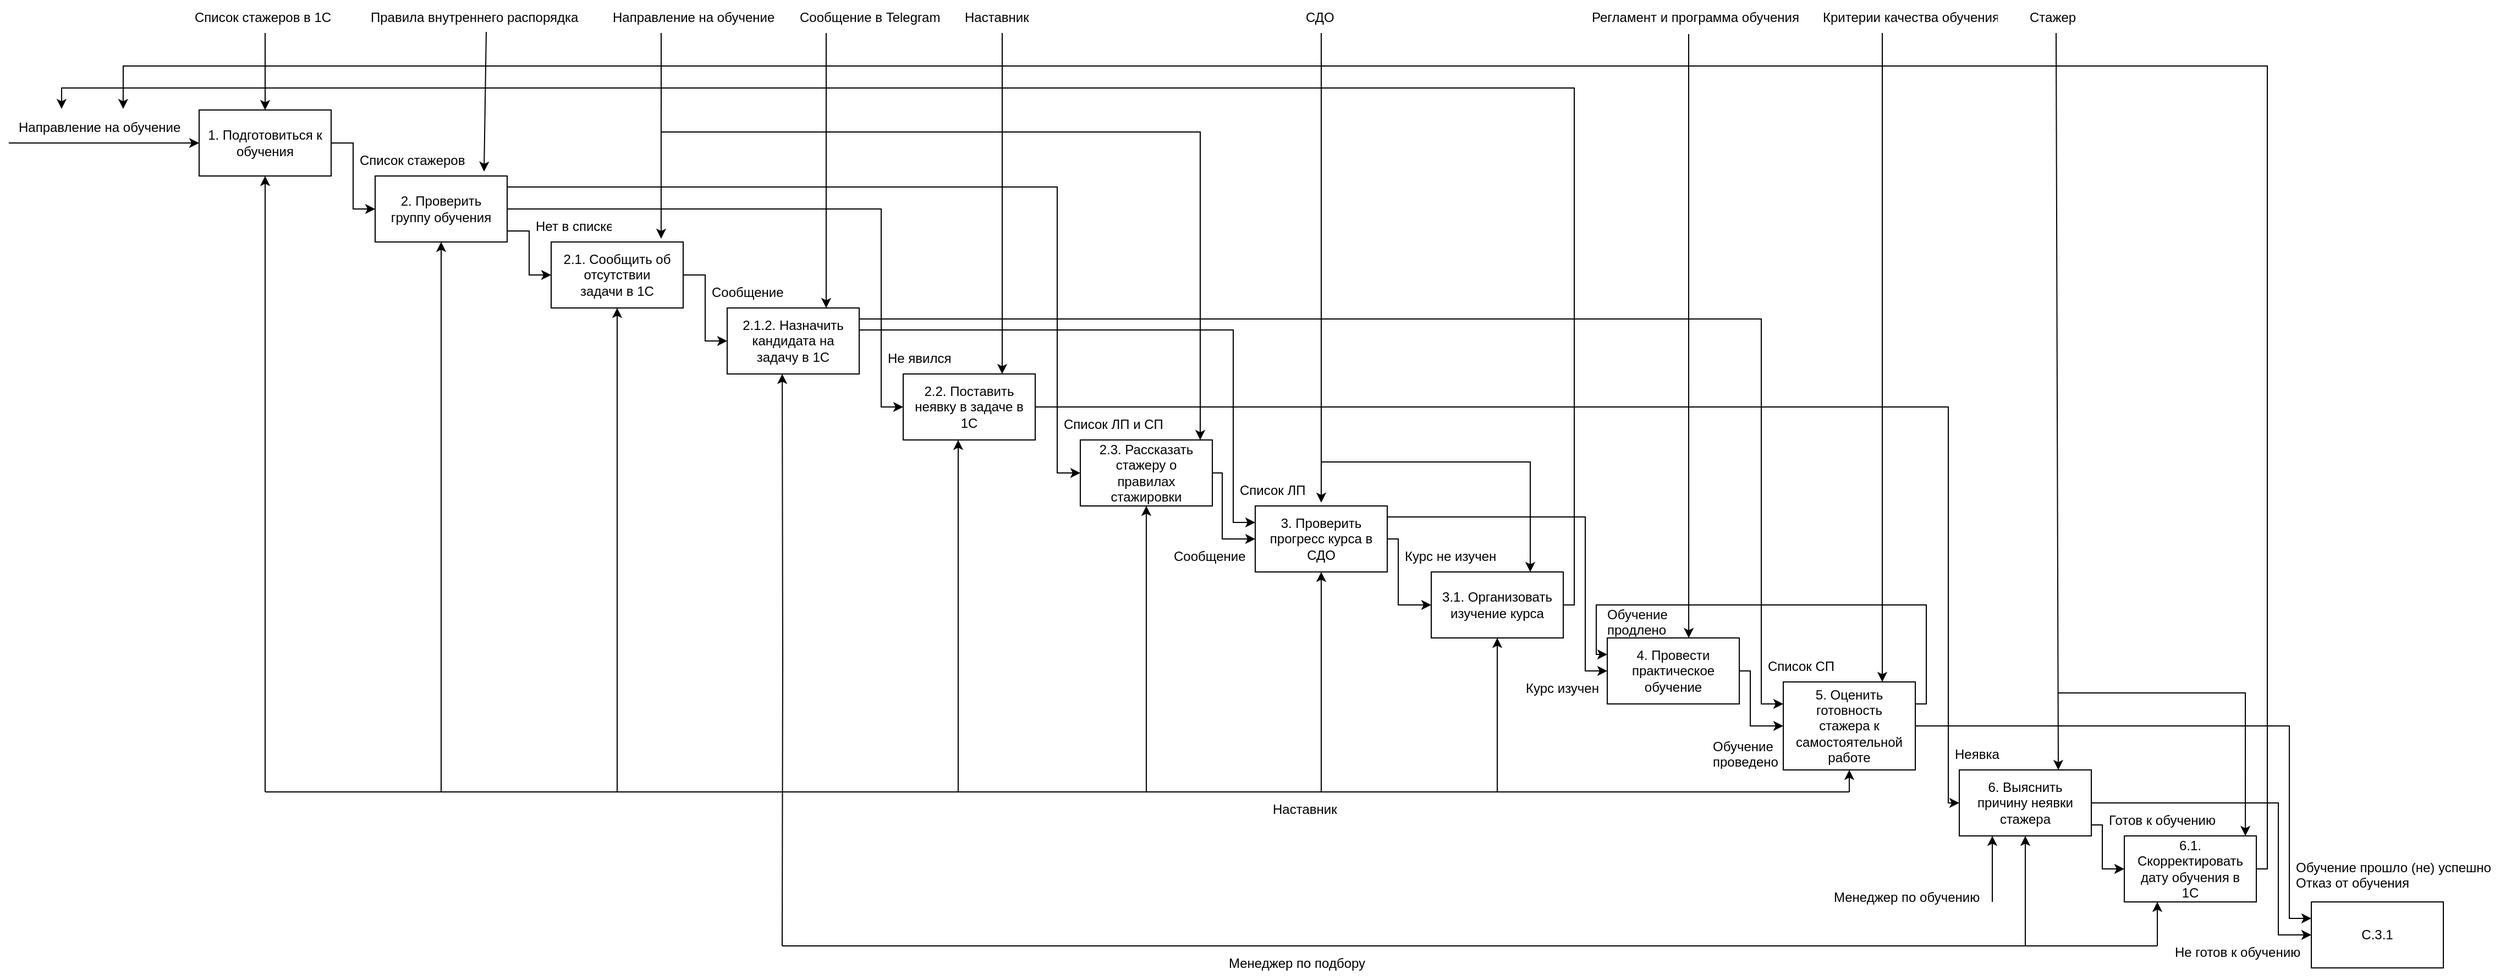 <mxfile version="16.6.4" type="github">
  <diagram id="pu0lwvhr5lK3usdTuzB4" name="Page-1">
    <mxGraphModel dx="1182" dy="735" grid="1" gridSize="10" guides="1" tooltips="1" connect="1" arrows="1" fold="1" page="1" pageScale="1" pageWidth="827" pageHeight="1169" math="0" shadow="0">
      <root>
        <mxCell id="0" />
        <mxCell id="1" parent="0" />
        <mxCell id="9VaVoz0XDXbCV3LUtDiq-21" value="" style="edgeStyle=orthogonalEdgeStyle;rounded=0;orthogonalLoop=1;jettySize=auto;html=1;entryX=0;entryY=0.5;entryDx=0;entryDy=0;" edge="1" parent="1" source="9VaVoz0XDXbCV3LUtDiq-3" target="9VaVoz0XDXbCV3LUtDiq-4">
          <mxGeometry relative="1" as="geometry">
            <mxPoint x="530" y="250" as="targetPoint" />
          </mxGeometry>
        </mxCell>
        <mxCell id="9VaVoz0XDXbCV3LUtDiq-3" value="1. Подготовиться к&lt;br&gt;обучения" style="rounded=0;whiteSpace=wrap;html=1;" vertex="1" parent="1">
          <mxGeometry x="380" y="180" width="120" height="60" as="geometry" />
        </mxCell>
        <mxCell id="9VaVoz0XDXbCV3LUtDiq-26" value="" style="edgeStyle=orthogonalEdgeStyle;rounded=0;orthogonalLoop=1;jettySize=auto;html=1;entryX=0;entryY=0.5;entryDx=0;entryDy=0;" edge="1" parent="1" source="9VaVoz0XDXbCV3LUtDiq-4" target="9VaVoz0XDXbCV3LUtDiq-5">
          <mxGeometry relative="1" as="geometry">
            <mxPoint x="740" y="270" as="targetPoint" />
            <Array as="points">
              <mxPoint x="680" y="290" />
              <mxPoint x="680" y="330" />
            </Array>
          </mxGeometry>
        </mxCell>
        <mxCell id="9VaVoz0XDXbCV3LUtDiq-31" value="" style="edgeStyle=orthogonalEdgeStyle;rounded=0;orthogonalLoop=1;jettySize=auto;html=1;entryX=0;entryY=0.5;entryDx=0;entryDy=0;" edge="1" parent="1" source="9VaVoz0XDXbCV3LUtDiq-4" target="9VaVoz0XDXbCV3LUtDiq-7">
          <mxGeometry relative="1" as="geometry">
            <mxPoint x="740" y="270" as="targetPoint" />
            <Array as="points">
              <mxPoint x="1000" y="270" />
              <mxPoint x="1000" y="450" />
            </Array>
          </mxGeometry>
        </mxCell>
        <mxCell id="9VaVoz0XDXbCV3LUtDiq-36" value="" style="edgeStyle=orthogonalEdgeStyle;rounded=0;orthogonalLoop=1;jettySize=auto;html=1;entryX=0;entryY=0.5;entryDx=0;entryDy=0;" edge="1" parent="1" source="9VaVoz0XDXbCV3LUtDiq-4" target="9VaVoz0XDXbCV3LUtDiq-8">
          <mxGeometry relative="1" as="geometry">
            <mxPoint x="740" y="270" as="targetPoint" />
            <Array as="points">
              <mxPoint x="1160" y="250" />
              <mxPoint x="1160" y="510" />
            </Array>
          </mxGeometry>
        </mxCell>
        <mxCell id="9VaVoz0XDXbCV3LUtDiq-4" value="2. Проверить&lt;br&gt;группу обучения" style="rounded=0;whiteSpace=wrap;html=1;" vertex="1" parent="1">
          <mxGeometry x="540" y="240" width="120" height="60" as="geometry" />
        </mxCell>
        <mxCell id="9VaVoz0XDXbCV3LUtDiq-41" value="" style="edgeStyle=orthogonalEdgeStyle;rounded=0;orthogonalLoop=1;jettySize=auto;html=1;entryX=0;entryY=0.5;entryDx=0;entryDy=0;" edge="1" parent="1" source="9VaVoz0XDXbCV3LUtDiq-5" target="9VaVoz0XDXbCV3LUtDiq-6">
          <mxGeometry relative="1" as="geometry">
            <mxPoint x="900" y="330" as="targetPoint" />
          </mxGeometry>
        </mxCell>
        <mxCell id="9VaVoz0XDXbCV3LUtDiq-5" value="2.1. Сообщить об&lt;br&gt;отсутствии&lt;br&gt;задачи в 1С" style="rounded=0;whiteSpace=wrap;html=1;" vertex="1" parent="1">
          <mxGeometry x="700" y="300" width="120" height="60" as="geometry" />
        </mxCell>
        <mxCell id="9VaVoz0XDXbCV3LUtDiq-108" value="" style="edgeStyle=orthogonalEdgeStyle;rounded=0;orthogonalLoop=1;jettySize=auto;html=1;entryX=0;entryY=0.25;entryDx=0;entryDy=0;" edge="1" parent="1" source="9VaVoz0XDXbCV3LUtDiq-6" target="9VaVoz0XDXbCV3LUtDiq-9">
          <mxGeometry relative="1" as="geometry">
            <mxPoint x="1590" y="420" as="targetPoint" />
            <Array as="points">
              <mxPoint x="1320" y="380" />
              <mxPoint x="1320" y="555" />
            </Array>
          </mxGeometry>
        </mxCell>
        <mxCell id="9VaVoz0XDXbCV3LUtDiq-6" value="2.1.2. Назначить&lt;br&gt;кандидата на&lt;br&gt;задачу в 1С" style="rounded=0;whiteSpace=wrap;html=1;" vertex="1" parent="1">
          <mxGeometry x="860" y="360" width="120" height="60" as="geometry" />
        </mxCell>
        <mxCell id="9VaVoz0XDXbCV3LUtDiq-101" value="" style="edgeStyle=orthogonalEdgeStyle;rounded=0;orthogonalLoop=1;jettySize=auto;html=1;entryX=0;entryY=0.5;entryDx=0;entryDy=0;" edge="1" parent="1" source="9VaVoz0XDXbCV3LUtDiq-7" target="9VaVoz0XDXbCV3LUtDiq-14">
          <mxGeometry relative="1" as="geometry">
            <mxPoint x="1220" y="450" as="targetPoint" />
            <Array as="points">
              <mxPoint x="1970" y="450" />
              <mxPoint x="1970" y="810" />
            </Array>
          </mxGeometry>
        </mxCell>
        <mxCell id="9VaVoz0XDXbCV3LUtDiq-111" value="" style="edgeStyle=orthogonalEdgeStyle;rounded=0;orthogonalLoop=1;jettySize=auto;html=1;entryX=0;entryY=0.25;entryDx=0;entryDy=0;" edge="1" parent="1" target="9VaVoz0XDXbCV3LUtDiq-12">
          <mxGeometry relative="1" as="geometry">
            <mxPoint x="980" y="370" as="sourcePoint" />
            <mxPoint x="1240" y="440" as="targetPoint" />
            <Array as="points">
              <mxPoint x="980" y="370" />
              <mxPoint x="1800" y="370" />
              <mxPoint x="1800" y="720" />
            </Array>
          </mxGeometry>
        </mxCell>
        <mxCell id="9VaVoz0XDXbCV3LUtDiq-7" value="2.2. Поставить&lt;br&gt;неявку в задаче в&lt;br&gt;1С" style="rounded=0;whiteSpace=wrap;html=1;" vertex="1" parent="1">
          <mxGeometry x="1020" y="420" width="120" height="60" as="geometry" />
        </mxCell>
        <mxCell id="9VaVoz0XDXbCV3LUtDiq-46" value="" style="edgeStyle=orthogonalEdgeStyle;rounded=0;orthogonalLoop=1;jettySize=auto;html=1;entryX=0;entryY=0.5;entryDx=0;entryDy=0;" edge="1" parent="1" source="9VaVoz0XDXbCV3LUtDiq-8" target="9VaVoz0XDXbCV3LUtDiq-9">
          <mxGeometry relative="1" as="geometry">
            <mxPoint x="1381" y="510" as="targetPoint" />
            <Array as="points">
              <mxPoint x="1310" y="510" />
              <mxPoint x="1310" y="570" />
            </Array>
          </mxGeometry>
        </mxCell>
        <mxCell id="9VaVoz0XDXbCV3LUtDiq-8" value="2.3. Рассказать&lt;br&gt;стажеру о&lt;br&gt;правилах&lt;br&gt;стажировки" style="rounded=0;whiteSpace=wrap;html=1;" vertex="1" parent="1">
          <mxGeometry x="1181" y="480" width="120" height="60" as="geometry" />
        </mxCell>
        <mxCell id="9VaVoz0XDXbCV3LUtDiq-51" value="" style="edgeStyle=orthogonalEdgeStyle;rounded=0;orthogonalLoop=1;jettySize=auto;html=1;entryX=0;entryY=0.5;entryDx=0;entryDy=0;" edge="1" parent="1" source="9VaVoz0XDXbCV3LUtDiq-9" target="9VaVoz0XDXbCV3LUtDiq-10">
          <mxGeometry relative="1" as="geometry">
            <mxPoint x="1540" y="570" as="targetPoint" />
            <Array as="points">
              <mxPoint x="1470" y="570" />
              <mxPoint x="1470" y="630" />
            </Array>
          </mxGeometry>
        </mxCell>
        <mxCell id="9VaVoz0XDXbCV3LUtDiq-56" value="" style="edgeStyle=orthogonalEdgeStyle;rounded=0;orthogonalLoop=1;jettySize=auto;html=1;entryX=0;entryY=0.5;entryDx=0;entryDy=0;" edge="1" parent="1" source="9VaVoz0XDXbCV3LUtDiq-9" target="9VaVoz0XDXbCV3LUtDiq-11">
          <mxGeometry relative="1" as="geometry">
            <mxPoint x="1540" y="570" as="targetPoint" />
            <Array as="points">
              <mxPoint x="1640" y="550" />
              <mxPoint x="1640" y="690" />
            </Array>
          </mxGeometry>
        </mxCell>
        <mxCell id="9VaVoz0XDXbCV3LUtDiq-9" value="3. Проверить&lt;br&gt;прогресс курса в&lt;br&gt;СДО" style="rounded=0;whiteSpace=wrap;html=1;" vertex="1" parent="1">
          <mxGeometry x="1340" y="540" width="120" height="60" as="geometry" />
        </mxCell>
        <mxCell id="9VaVoz0XDXbCV3LUtDiq-63" value="" style="edgeStyle=orthogonalEdgeStyle;rounded=0;orthogonalLoop=1;jettySize=auto;html=1;entryX=0.281;entryY=-0.033;entryDx=0;entryDy=0;entryPerimeter=0;exitX=1;exitY=0.5;exitDx=0;exitDy=0;" edge="1" parent="1" source="9VaVoz0XDXbCV3LUtDiq-10" target="9VaVoz0XDXbCV3LUtDiq-17">
          <mxGeometry relative="1" as="geometry">
            <mxPoint x="1700" y="630" as="targetPoint" />
            <Array as="points">
              <mxPoint x="1630" y="630" />
              <mxPoint x="1630" y="160" />
              <mxPoint x="255" y="160" />
            </Array>
          </mxGeometry>
        </mxCell>
        <mxCell id="9VaVoz0XDXbCV3LUtDiq-10" value="3.1. Организовать&lt;br&gt;изучение курса" style="rounded=0;whiteSpace=wrap;html=1;" vertex="1" parent="1">
          <mxGeometry x="1500" y="600" width="120" height="60" as="geometry" />
        </mxCell>
        <mxCell id="9VaVoz0XDXbCV3LUtDiq-67" value="" style="edgeStyle=orthogonalEdgeStyle;rounded=0;orthogonalLoop=1;jettySize=auto;html=1;entryX=0;entryY=0.5;entryDx=0;entryDy=0;" edge="1" parent="1" source="9VaVoz0XDXbCV3LUtDiq-11" target="9VaVoz0XDXbCV3LUtDiq-12">
          <mxGeometry relative="1" as="geometry">
            <mxPoint x="1860" y="690" as="targetPoint" />
            <Array as="points">
              <mxPoint x="1790" y="690" />
              <mxPoint x="1790" y="740" />
            </Array>
          </mxGeometry>
        </mxCell>
        <mxCell id="9VaVoz0XDXbCV3LUtDiq-11" value="4. Провести&lt;br&gt;практическое&lt;br&gt;обучение" style="rounded=0;whiteSpace=wrap;html=1;" vertex="1" parent="1">
          <mxGeometry x="1660" y="660" width="120" height="60" as="geometry" />
        </mxCell>
        <mxCell id="9VaVoz0XDXbCV3LUtDiq-75" value="" style="edgeStyle=orthogonalEdgeStyle;rounded=0;orthogonalLoop=1;jettySize=auto;html=1;entryX=0;entryY=0.25;entryDx=0;entryDy=0;startArrow=none;exitX=1;exitY=0.25;exitDx=0;exitDy=0;" edge="1" parent="1" source="9VaVoz0XDXbCV3LUtDiq-12" target="9VaVoz0XDXbCV3LUtDiq-11">
          <mxGeometry relative="1" as="geometry">
            <mxPoint x="2020" y="740" as="targetPoint" />
            <Array as="points">
              <mxPoint x="1950" y="720" />
              <mxPoint x="1950" y="630" />
              <mxPoint x="1650" y="630" />
              <mxPoint x="1650" y="675" />
            </Array>
          </mxGeometry>
        </mxCell>
        <mxCell id="9VaVoz0XDXbCV3LUtDiq-83" value="" style="edgeStyle=orthogonalEdgeStyle;rounded=0;orthogonalLoop=1;jettySize=auto;html=1;entryX=0;entryY=0.25;entryDx=0;entryDy=0;" edge="1" parent="1" source="9VaVoz0XDXbCV3LUtDiq-12" target="9VaVoz0XDXbCV3LUtDiq-69">
          <mxGeometry relative="1" as="geometry">
            <mxPoint x="2020" y="740" as="targetPoint" />
            <Array as="points">
              <mxPoint x="2280" y="740" />
              <mxPoint x="2280" y="915" />
            </Array>
          </mxGeometry>
        </mxCell>
        <mxCell id="9VaVoz0XDXbCV3LUtDiq-12" value="5. Оценить&lt;br&gt;готовность&lt;br&gt;стажера к&lt;br&gt;самостоятельной&lt;br&gt;работе" style="rounded=0;whiteSpace=wrap;html=1;" vertex="1" parent="1">
          <mxGeometry x="1820" y="700" width="120" height="80" as="geometry" />
        </mxCell>
        <mxCell id="9VaVoz0XDXbCV3LUtDiq-87" value="" style="edgeStyle=orthogonalEdgeStyle;rounded=0;orthogonalLoop=1;jettySize=auto;html=1;entryX=0;entryY=0.5;entryDx=0;entryDy=0;" edge="1" parent="1" source="9VaVoz0XDXbCV3LUtDiq-14" target="9VaVoz0XDXbCV3LUtDiq-69">
          <mxGeometry relative="1" as="geometry">
            <mxPoint x="2180" y="810" as="targetPoint" />
            <Array as="points">
              <mxPoint x="2270" y="810" />
              <mxPoint x="2270" y="930" />
            </Array>
          </mxGeometry>
        </mxCell>
        <mxCell id="9VaVoz0XDXbCV3LUtDiq-163" value="" style="edgeStyle=orthogonalEdgeStyle;rounded=0;orthogonalLoop=1;jettySize=auto;html=1;entryX=0;entryY=0.5;entryDx=0;entryDy=0;" edge="1" parent="1" source="9VaVoz0XDXbCV3LUtDiq-14" target="9VaVoz0XDXbCV3LUtDiq-15">
          <mxGeometry relative="1" as="geometry">
            <mxPoint x="2040" y="920" as="targetPoint" />
            <Array as="points">
              <mxPoint x="2110" y="830" />
              <mxPoint x="2110" y="870" />
            </Array>
          </mxGeometry>
        </mxCell>
        <mxCell id="9VaVoz0XDXbCV3LUtDiq-14" value="6. Выяснить&lt;br&gt;причину неявки&lt;br&gt;стажера" style="rounded=0;whiteSpace=wrap;html=1;" vertex="1" parent="1">
          <mxGeometry x="1980" y="780" width="120" height="60" as="geometry" />
        </mxCell>
        <mxCell id="9VaVoz0XDXbCV3LUtDiq-92" value="" style="edgeStyle=orthogonalEdgeStyle;rounded=0;orthogonalLoop=1;jettySize=auto;html=1;entryX=0.631;entryY=-0.033;entryDx=0;entryDy=0;entryPerimeter=0;exitX=1;exitY=0.5;exitDx=0;exitDy=0;" edge="1" parent="1" source="9VaVoz0XDXbCV3LUtDiq-15" target="9VaVoz0XDXbCV3LUtDiq-17">
          <mxGeometry relative="1" as="geometry">
            <mxPoint x="2330" y="870" as="targetPoint" />
            <Array as="points">
              <mxPoint x="2260" y="870" />
              <mxPoint x="2260" y="140" />
              <mxPoint x="311" y="140" />
            </Array>
          </mxGeometry>
        </mxCell>
        <mxCell id="9VaVoz0XDXbCV3LUtDiq-15" value="6.1. Скорректировать&lt;br&gt;дату обучения в&lt;br&gt;1С" style="rounded=0;whiteSpace=wrap;html=1;" vertex="1" parent="1">
          <mxGeometry x="2130" y="840" width="120" height="60" as="geometry" />
        </mxCell>
        <mxCell id="9VaVoz0XDXbCV3LUtDiq-16" value="" style="endArrow=classic;html=1;rounded=0;exitX=-0.019;exitY=1;exitDx=0;exitDy=0;exitPerimeter=0;" edge="1" parent="1" source="9VaVoz0XDXbCV3LUtDiq-17">
          <mxGeometry width="50" height="50" relative="1" as="geometry">
            <mxPoint x="320" y="210" as="sourcePoint" />
            <mxPoint x="380" y="210" as="targetPoint" />
          </mxGeometry>
        </mxCell>
        <mxCell id="9VaVoz0XDXbCV3LUtDiq-17" value="Направление на обучение" style="text;strokeColor=none;fillColor=none;align=left;verticalAlign=middle;spacingLeft=4;spacingRight=4;overflow=hidden;points=[[0,0.5],[1,0.5]];portConstraint=eastwest;rotatable=0;" vertex="1" parent="1">
          <mxGeometry x="210" y="180" width="160" height="30" as="geometry" />
        </mxCell>
        <mxCell id="9VaVoz0XDXbCV3LUtDiq-22" value="Список стажеров" style="text;strokeColor=none;fillColor=none;align=left;verticalAlign=middle;spacingLeft=4;spacingRight=4;overflow=hidden;points=[[0,0.5],[1,0.5]];portConstraint=eastwest;rotatable=0;" vertex="1" parent="1">
          <mxGeometry x="520" y="210" width="110" height="30" as="geometry" />
        </mxCell>
        <mxCell id="9VaVoz0XDXbCV3LUtDiq-27" value="Нет в списке" style="text;strokeColor=none;fillColor=none;align=left;verticalAlign=middle;spacingLeft=4;spacingRight=4;overflow=hidden;points=[[0,0.5],[1,0.5]];portConstraint=eastwest;rotatable=0;" vertex="1" parent="1">
          <mxGeometry x="680" y="270" width="80" height="30" as="geometry" />
        </mxCell>
        <mxCell id="9VaVoz0XDXbCV3LUtDiq-32" value="Не явился" style="text;strokeColor=none;fillColor=none;align=left;verticalAlign=middle;spacingLeft=4;spacingRight=4;overflow=hidden;points=[[0,0.5],[1,0.5]];portConstraint=eastwest;rotatable=0;" vertex="1" parent="1">
          <mxGeometry x="1000" y="390" width="80" height="30" as="geometry" />
        </mxCell>
        <mxCell id="9VaVoz0XDXbCV3LUtDiq-37" value="Список ЛП и СП" style="text;strokeColor=none;fillColor=none;align=left;verticalAlign=middle;spacingLeft=4;spacingRight=4;overflow=hidden;points=[[0,0.5],[1,0.5]];portConstraint=eastwest;rotatable=0;" vertex="1" parent="1">
          <mxGeometry x="1160" y="450" width="109" height="30" as="geometry" />
        </mxCell>
        <mxCell id="9VaVoz0XDXbCV3LUtDiq-42" value="Сообщение" style="text;strokeColor=none;fillColor=none;align=left;verticalAlign=middle;spacingLeft=4;spacingRight=4;overflow=hidden;points=[[0,0.5],[1,0.5]];portConstraint=eastwest;rotatable=0;" vertex="1" parent="1">
          <mxGeometry x="840" y="330" width="80" height="30" as="geometry" />
        </mxCell>
        <mxCell id="9VaVoz0XDXbCV3LUtDiq-47" value="Сообщение" style="text;strokeColor=none;fillColor=none;align=left;verticalAlign=middle;spacingLeft=4;spacingRight=4;overflow=hidden;points=[[0,0.5],[1,0.5]];portConstraint=eastwest;rotatable=0;" vertex="1" parent="1">
          <mxGeometry x="1260" y="570" width="80" height="30" as="geometry" />
        </mxCell>
        <mxCell id="9VaVoz0XDXbCV3LUtDiq-52" value="Курс не изучен" style="text;strokeColor=none;fillColor=none;align=left;verticalAlign=middle;spacingLeft=4;spacingRight=4;overflow=hidden;points=[[0,0.5],[1,0.5]];portConstraint=eastwest;rotatable=0;" vertex="1" parent="1">
          <mxGeometry x="1470" y="570" width="100" height="30" as="geometry" />
        </mxCell>
        <mxCell id="9VaVoz0XDXbCV3LUtDiq-57" value="Курс изучен" style="text;strokeColor=none;fillColor=none;align=left;verticalAlign=middle;spacingLeft=4;spacingRight=4;overflow=hidden;points=[[0,0.5],[1,0.5]];portConstraint=eastwest;rotatable=0;" vertex="1" parent="1">
          <mxGeometry x="1580" y="690" width="100" height="30" as="geometry" />
        </mxCell>
        <mxCell id="9VaVoz0XDXbCV3LUtDiq-68" value="Обучение &#xa;проведено" style="text;strokeColor=none;fillColor=none;align=left;verticalAlign=middle;spacingLeft=4;spacingRight=4;overflow=hidden;points=[[0,0.5],[1,0.5]];portConstraint=eastwest;rotatable=0;" vertex="1" parent="1">
          <mxGeometry x="1750" y="750" width="70" height="30" as="geometry" />
        </mxCell>
        <mxCell id="9VaVoz0XDXbCV3LUtDiq-69" value="С.3.1" style="rounded=0;whiteSpace=wrap;html=1;" vertex="1" parent="1">
          <mxGeometry x="2300" y="900" width="120" height="60" as="geometry" />
        </mxCell>
        <mxCell id="9VaVoz0XDXbCV3LUtDiq-79" value="Обучение прошло (не) успешно&#xa;Отказ от обучения" style="text;strokeColor=none;fillColor=none;align=left;verticalAlign=middle;spacingLeft=4;spacingRight=4;overflow=hidden;points=[[0,0.5],[1,0.5]];portConstraint=eastwest;rotatable=0;" vertex="1" parent="1">
          <mxGeometry x="2280" y="860" width="190" height="30" as="geometry" />
        </mxCell>
        <mxCell id="9VaVoz0XDXbCV3LUtDiq-88" value="Не готов к обучению" style="text;strokeColor=none;fillColor=none;align=left;verticalAlign=middle;spacingLeft=4;spacingRight=4;overflow=hidden;points=[[0,0.5],[1,0.5]];portConstraint=eastwest;rotatable=0;" vertex="1" parent="1">
          <mxGeometry x="2170" y="930" width="130" height="30" as="geometry" />
        </mxCell>
        <mxCell id="9VaVoz0XDXbCV3LUtDiq-97" value="Готов к обучению" style="text;strokeColor=none;fillColor=none;align=left;verticalAlign=middle;spacingLeft=4;spacingRight=4;overflow=hidden;points=[[0,0.5],[1,0.5]];portConstraint=eastwest;rotatable=0;" vertex="1" parent="1">
          <mxGeometry x="2110" y="810" width="110" height="30" as="geometry" />
        </mxCell>
        <mxCell id="9VaVoz0XDXbCV3LUtDiq-102" value="Неявка" style="text;strokeColor=none;fillColor=none;align=left;verticalAlign=middle;spacingLeft=4;spacingRight=4;overflow=hidden;points=[[0,0.5],[1,0.5]];portConstraint=eastwest;rotatable=0;" vertex="1" parent="1">
          <mxGeometry x="1970" y="750" width="80" height="30" as="geometry" />
        </mxCell>
        <mxCell id="9VaVoz0XDXbCV3LUtDiq-109" value="Список ЛП" style="text;strokeColor=none;fillColor=none;align=left;verticalAlign=middle;spacingLeft=4;spacingRight=4;overflow=hidden;points=[[0,0.5],[1,0.5]];portConstraint=eastwest;rotatable=0;" vertex="1" parent="1">
          <mxGeometry x="1320" y="510" width="80" height="30" as="geometry" />
        </mxCell>
        <mxCell id="9VaVoz0XDXbCV3LUtDiq-112" value="Список СП" style="text;strokeColor=none;fillColor=none;align=left;verticalAlign=middle;spacingLeft=4;spacingRight=4;overflow=hidden;points=[[0,0.5],[1,0.5]];portConstraint=eastwest;rotatable=0;" vertex="1" parent="1">
          <mxGeometry x="1800" y="670" width="80" height="30" as="geometry" />
        </mxCell>
        <mxCell id="9VaVoz0XDXbCV3LUtDiq-115" value="" style="edgeStyle=orthogonalEdgeStyle;rounded=0;orthogonalLoop=1;jettySize=auto;html=1;entryX=0.417;entryY=1;entryDx=0;entryDy=0;entryPerimeter=0;" edge="1" parent="1" target="9VaVoz0XDXbCV3LUtDiq-6">
          <mxGeometry relative="1" as="geometry">
            <mxPoint x="910" y="940" as="sourcePoint" />
            <mxPoint x="910" y="560" as="targetPoint" />
          </mxGeometry>
        </mxCell>
        <mxCell id="9VaVoz0XDXbCV3LUtDiq-116" value="Менеджер по подбору" style="text;strokeColor=none;fillColor=none;align=left;verticalAlign=middle;spacingLeft=4;spacingRight=4;overflow=hidden;points=[[0,0.5],[1,0.5]];portConstraint=eastwest;rotatable=0;" vertex="1" parent="1">
          <mxGeometry x="1310" y="940" width="140" height="30" as="geometry" />
        </mxCell>
        <mxCell id="9VaVoz0XDXbCV3LUtDiq-120" value="" style="endArrow=classic;html=1;rounded=0;entryX=0.25;entryY=1;entryDx=0;entryDy=0;" edge="1" parent="1" target="9VaVoz0XDXbCV3LUtDiq-15">
          <mxGeometry width="50" height="50" relative="1" as="geometry">
            <mxPoint x="2160" y="940" as="sourcePoint" />
            <mxPoint x="2139" y="900" as="targetPoint" />
          </mxGeometry>
        </mxCell>
        <mxCell id="9VaVoz0XDXbCV3LUtDiq-122" value="" style="endArrow=classic;html=1;rounded=0;entryX=0.5;entryY=1;entryDx=0;entryDy=0;" edge="1" parent="1" target="9VaVoz0XDXbCV3LUtDiq-14">
          <mxGeometry width="50" height="50" relative="1" as="geometry">
            <mxPoint x="2040" y="940" as="sourcePoint" />
            <mxPoint x="2090" y="970" as="targetPoint" />
            <Array as="points" />
          </mxGeometry>
        </mxCell>
        <mxCell id="9VaVoz0XDXbCV3LUtDiq-123" value="" style="endArrow=none;html=1;rounded=0;" edge="1" parent="1">
          <mxGeometry width="50" height="50" relative="1" as="geometry">
            <mxPoint x="910" y="940" as="sourcePoint" />
            <mxPoint x="2160" y="940" as="targetPoint" />
            <Array as="points">
              <mxPoint x="1480" y="940" />
            </Array>
          </mxGeometry>
        </mxCell>
        <mxCell id="9VaVoz0XDXbCV3LUtDiq-124" value="" style="endArrow=classic;html=1;rounded=0;" edge="1" parent="1">
          <mxGeometry width="50" height="50" relative="1" as="geometry">
            <mxPoint x="2010" y="900" as="sourcePoint" />
            <mxPoint x="2010" y="840" as="targetPoint" />
          </mxGeometry>
        </mxCell>
        <mxCell id="9VaVoz0XDXbCV3LUtDiq-125" value="Менеджер по обучению" style="text;strokeColor=none;fillColor=none;align=left;verticalAlign=middle;spacingLeft=4;spacingRight=4;overflow=hidden;points=[[0,0.5],[1,0.5]];portConstraint=eastwest;rotatable=0;" vertex="1" parent="1">
          <mxGeometry x="1860" y="880" width="150" height="30" as="geometry" />
        </mxCell>
        <mxCell id="9VaVoz0XDXbCV3LUtDiq-126" value="Наставник" style="text;strokeColor=none;fillColor=none;align=left;verticalAlign=middle;spacingLeft=4;spacingRight=4;overflow=hidden;points=[[0,0.5],[1,0.5]];portConstraint=eastwest;rotatable=0;" vertex="1" parent="1">
          <mxGeometry x="1350" y="800" width="80" height="30" as="geometry" />
        </mxCell>
        <mxCell id="9VaVoz0XDXbCV3LUtDiq-127" value="" style="endArrow=none;html=1;rounded=0;" edge="1" parent="1">
          <mxGeometry width="50" height="50" relative="1" as="geometry">
            <mxPoint x="440" y="800" as="sourcePoint" />
            <mxPoint x="1880" y="800" as="targetPoint" />
          </mxGeometry>
        </mxCell>
        <mxCell id="9VaVoz0XDXbCV3LUtDiq-128" value="" style="endArrow=classic;html=1;rounded=0;" edge="1" parent="1">
          <mxGeometry width="50" height="50" relative="1" as="geometry">
            <mxPoint x="1070" y="800" as="sourcePoint" />
            <mxPoint x="1070" y="480" as="targetPoint" />
          </mxGeometry>
        </mxCell>
        <mxCell id="9VaVoz0XDXbCV3LUtDiq-129" value="" style="endArrow=classic;html=1;rounded=0;entryX=0.5;entryY=1;entryDx=0;entryDy=0;" edge="1" parent="1" target="9VaVoz0XDXbCV3LUtDiq-8">
          <mxGeometry width="50" height="50" relative="1" as="geometry">
            <mxPoint x="1241" y="800" as="sourcePoint" />
            <mxPoint x="1291" y="750" as="targetPoint" />
          </mxGeometry>
        </mxCell>
        <mxCell id="9VaVoz0XDXbCV3LUtDiq-130" value="" style="endArrow=classic;html=1;rounded=0;entryX=0.5;entryY=1;entryDx=0;entryDy=0;" edge="1" parent="1" target="9VaVoz0XDXbCV3LUtDiq-9">
          <mxGeometry width="50" height="50" relative="1" as="geometry">
            <mxPoint x="1400" y="800" as="sourcePoint" />
            <mxPoint x="1420" y="640" as="targetPoint" />
          </mxGeometry>
        </mxCell>
        <mxCell id="9VaVoz0XDXbCV3LUtDiq-131" value="" style="endArrow=classic;html=1;rounded=0;entryX=0.5;entryY=1;entryDx=0;entryDy=0;" edge="1" parent="1" target="9VaVoz0XDXbCV3LUtDiq-10">
          <mxGeometry width="50" height="50" relative="1" as="geometry">
            <mxPoint x="1560" y="800" as="sourcePoint" />
            <mxPoint x="1610" y="750" as="targetPoint" />
          </mxGeometry>
        </mxCell>
        <mxCell id="9VaVoz0XDXbCV3LUtDiq-132" value="" style="endArrow=classic;html=1;rounded=0;entryX=0.5;entryY=1;entryDx=0;entryDy=0;" edge="1" parent="1" target="9VaVoz0XDXbCV3LUtDiq-12">
          <mxGeometry width="50" height="50" relative="1" as="geometry">
            <mxPoint x="1880" y="800" as="sourcePoint" />
            <mxPoint x="1930" y="750" as="targetPoint" />
          </mxGeometry>
        </mxCell>
        <mxCell id="9VaVoz0XDXbCV3LUtDiq-133" value="" style="endArrow=classic;html=1;rounded=0;entryX=0.5;entryY=1;entryDx=0;entryDy=0;" edge="1" parent="1" target="9VaVoz0XDXbCV3LUtDiq-3">
          <mxGeometry width="50" height="50" relative="1" as="geometry">
            <mxPoint x="440" y="800" as="sourcePoint" />
            <mxPoint x="490" y="750" as="targetPoint" />
          </mxGeometry>
        </mxCell>
        <mxCell id="9VaVoz0XDXbCV3LUtDiq-134" value="" style="endArrow=classic;html=1;rounded=0;entryX=0.5;entryY=1;entryDx=0;entryDy=0;" edge="1" parent="1" target="9VaVoz0XDXbCV3LUtDiq-4">
          <mxGeometry width="50" height="50" relative="1" as="geometry">
            <mxPoint x="600" y="800" as="sourcePoint" />
            <mxPoint x="650" y="750" as="targetPoint" />
          </mxGeometry>
        </mxCell>
        <mxCell id="9VaVoz0XDXbCV3LUtDiq-135" value="" style="endArrow=classic;html=1;rounded=0;entryX=0.5;entryY=1;entryDx=0;entryDy=0;" edge="1" parent="1" target="9VaVoz0XDXbCV3LUtDiq-5">
          <mxGeometry width="50" height="50" relative="1" as="geometry">
            <mxPoint x="760" y="800" as="sourcePoint" />
            <mxPoint x="810" y="750" as="targetPoint" />
          </mxGeometry>
        </mxCell>
        <mxCell id="9VaVoz0XDXbCV3LUtDiq-136" value="Список стажеров в 1С" style="text;strokeColor=none;fillColor=none;align=left;verticalAlign=middle;spacingLeft=4;spacingRight=4;overflow=hidden;points=[[0,0.5],[1,0.5]];portConstraint=eastwest;rotatable=0;" vertex="1" parent="1">
          <mxGeometry x="370" y="80" width="150" height="30" as="geometry" />
        </mxCell>
        <mxCell id="9VaVoz0XDXbCV3LUtDiq-137" value="" style="endArrow=classic;html=1;rounded=0;" edge="1" parent="1">
          <mxGeometry width="50" height="50" relative="1" as="geometry">
            <mxPoint x="440" y="110" as="sourcePoint" />
            <mxPoint x="440" y="180" as="targetPoint" />
          </mxGeometry>
        </mxCell>
        <mxCell id="9VaVoz0XDXbCV3LUtDiq-138" value="Правила внутреннего распорядка" style="text;strokeColor=none;fillColor=none;align=left;verticalAlign=middle;spacingLeft=4;spacingRight=4;overflow=hidden;points=[[0,0.5],[1,0.5]];portConstraint=eastwest;rotatable=0;" vertex="1" parent="1">
          <mxGeometry x="530" y="80" width="200" height="30" as="geometry" />
        </mxCell>
        <mxCell id="9VaVoz0XDXbCV3LUtDiq-139" value="" style="endArrow=classic;html=1;rounded=0;entryX=0.825;entryY=-0.067;entryDx=0;entryDy=0;entryPerimeter=0;exitX=0.555;exitY=0.967;exitDx=0;exitDy=0;exitPerimeter=0;" edge="1" parent="1" source="9VaVoz0XDXbCV3LUtDiq-138" target="9VaVoz0XDXbCV3LUtDiq-4">
          <mxGeometry width="50" height="50" relative="1" as="geometry">
            <mxPoint x="640" y="120" as="sourcePoint" />
            <mxPoint x="740" y="90" as="targetPoint" />
          </mxGeometry>
        </mxCell>
        <mxCell id="9VaVoz0XDXbCV3LUtDiq-141" value="Направление на обучение" style="text;strokeColor=none;fillColor=none;align=left;verticalAlign=middle;spacingLeft=4;spacingRight=4;overflow=hidden;points=[[0,0.5],[1,0.5]];portConstraint=eastwest;rotatable=0;" vertex="1" parent="1">
          <mxGeometry x="750" y="80" width="160" height="30" as="geometry" />
        </mxCell>
        <mxCell id="9VaVoz0XDXbCV3LUtDiq-142" value="" style="endArrow=classic;html=1;rounded=0;entryX=0.833;entryY=-0.05;entryDx=0;entryDy=0;entryPerimeter=0;" edge="1" parent="1" target="9VaVoz0XDXbCV3LUtDiq-5">
          <mxGeometry width="50" height="50" relative="1" as="geometry">
            <mxPoint x="800" y="110" as="sourcePoint" />
            <mxPoint x="850" y="70" as="targetPoint" />
          </mxGeometry>
        </mxCell>
        <mxCell id="9VaVoz0XDXbCV3LUtDiq-143" value="Сообщение в Telegram" style="text;strokeColor=none;fillColor=none;align=left;verticalAlign=middle;spacingLeft=4;spacingRight=4;overflow=hidden;points=[[0,0.5],[1,0.5]];portConstraint=eastwest;rotatable=0;" vertex="1" parent="1">
          <mxGeometry x="920" y="80" width="140" height="30" as="geometry" />
        </mxCell>
        <mxCell id="9VaVoz0XDXbCV3LUtDiq-144" value="" style="endArrow=classic;html=1;rounded=0;entryX=0.75;entryY=0;entryDx=0;entryDy=0;" edge="1" parent="1" target="9VaVoz0XDXbCV3LUtDiq-6">
          <mxGeometry width="50" height="50" relative="1" as="geometry">
            <mxPoint x="950" y="110" as="sourcePoint" />
            <mxPoint x="950" y="310" as="targetPoint" />
          </mxGeometry>
        </mxCell>
        <mxCell id="9VaVoz0XDXbCV3LUtDiq-145" value="" style="endArrow=classic;html=1;rounded=0;" edge="1" parent="1">
          <mxGeometry width="50" height="50" relative="1" as="geometry">
            <mxPoint x="800" y="200" as="sourcePoint" />
            <mxPoint x="1290" y="480" as="targetPoint" />
            <Array as="points">
              <mxPoint x="1290" y="200" />
            </Array>
          </mxGeometry>
        </mxCell>
        <mxCell id="9VaVoz0XDXbCV3LUtDiq-146" value="СДО" style="text;strokeColor=none;fillColor=none;align=left;verticalAlign=middle;spacingLeft=4;spacingRight=4;overflow=hidden;points=[[0,0.5],[1,0.5]];portConstraint=eastwest;rotatable=0;" vertex="1" parent="1">
          <mxGeometry x="1380" y="80" width="50" height="30" as="geometry" />
        </mxCell>
        <mxCell id="9VaVoz0XDXbCV3LUtDiq-147" value="" style="endArrow=classic;html=1;rounded=0;entryX=1;entryY=0.9;entryDx=0;entryDy=0;entryPerimeter=0;" edge="1" parent="1" target="9VaVoz0XDXbCV3LUtDiq-109">
          <mxGeometry width="50" height="50" relative="1" as="geometry">
            <mxPoint x="1400" y="110" as="sourcePoint" />
            <mxPoint x="1450" y="60" as="targetPoint" />
          </mxGeometry>
        </mxCell>
        <mxCell id="9VaVoz0XDXbCV3LUtDiq-148" value="" style="endArrow=classic;html=1;rounded=0;entryX=0.75;entryY=0;entryDx=0;entryDy=0;" edge="1" parent="1" target="9VaVoz0XDXbCV3LUtDiq-10">
          <mxGeometry width="50" height="50" relative="1" as="geometry">
            <mxPoint x="1400" y="500" as="sourcePoint" />
            <mxPoint x="1450" y="450" as="targetPoint" />
            <Array as="points">
              <mxPoint x="1590" y="500" />
            </Array>
          </mxGeometry>
        </mxCell>
        <mxCell id="9VaVoz0XDXbCV3LUtDiq-149" value="Регламент и программа обучения" style="text;strokeColor=none;fillColor=none;align=left;verticalAlign=middle;spacingLeft=4;spacingRight=4;overflow=hidden;points=[[0,0.5],[1,0.5]];portConstraint=eastwest;rotatable=0;" vertex="1" parent="1">
          <mxGeometry x="1640" y="80" width="200" height="30" as="geometry" />
        </mxCell>
        <mxCell id="9VaVoz0XDXbCV3LUtDiq-150" value="" style="endArrow=classic;html=1;rounded=0;exitX=0.47;exitY=1.033;exitDx=0;exitDy=0;exitPerimeter=0;entryX=0.617;entryY=0;entryDx=0;entryDy=0;entryPerimeter=0;" edge="1" parent="1" source="9VaVoz0XDXbCV3LUtDiq-149" target="9VaVoz0XDXbCV3LUtDiq-11">
          <mxGeometry width="50" height="50" relative="1" as="geometry">
            <mxPoint x="1860" y="410" as="sourcePoint" />
            <mxPoint x="1750" y="540" as="targetPoint" />
            <Array as="points">
              <mxPoint x="1734" y="400" />
            </Array>
          </mxGeometry>
        </mxCell>
        <mxCell id="9VaVoz0XDXbCV3LUtDiq-76" value="Обучение &#xa;продлено" style="text;strokeColor=none;fillColor=none;align=left;verticalAlign=middle;spacingLeft=4;spacingRight=4;overflow=hidden;points=[[0,0.5],[1,0.5]];portConstraint=eastwest;rotatable=0;" vertex="1" parent="1">
          <mxGeometry x="1654" y="630" width="70" height="30" as="geometry" />
        </mxCell>
        <mxCell id="9VaVoz0XDXbCV3LUtDiq-152" value="Критерии качества обучения" style="text;strokeColor=none;fillColor=none;align=left;verticalAlign=middle;spacingLeft=4;spacingRight=4;overflow=hidden;points=[[0,0.5],[1,0.5]];portConstraint=eastwest;rotatable=0;" vertex="1" parent="1">
          <mxGeometry x="1850" y="80" width="170" height="30" as="geometry" />
        </mxCell>
        <mxCell id="9VaVoz0XDXbCV3LUtDiq-155" value="" style="endArrow=classic;html=1;rounded=0;exitX=0.353;exitY=1;exitDx=0;exitDy=0;exitPerimeter=0;entryX=0.75;entryY=0;entryDx=0;entryDy=0;" edge="1" parent="1" source="9VaVoz0XDXbCV3LUtDiq-152" target="9VaVoz0XDXbCV3LUtDiq-12">
          <mxGeometry width="50" height="50" relative="1" as="geometry">
            <mxPoint x="1910" y="120" as="sourcePoint" />
            <mxPoint x="1910" y="350" as="targetPoint" />
          </mxGeometry>
        </mxCell>
        <mxCell id="9VaVoz0XDXbCV3LUtDiq-156" value="Стажер" style="text;strokeColor=none;fillColor=none;align=left;verticalAlign=middle;spacingLeft=4;spacingRight=4;overflow=hidden;points=[[0,0.5],[1,0.5]];portConstraint=eastwest;rotatable=0;" vertex="1" parent="1">
          <mxGeometry x="2038" y="80" width="60" height="30" as="geometry" />
        </mxCell>
        <mxCell id="9VaVoz0XDXbCV3LUtDiq-157" value="" style="endArrow=classic;html=1;rounded=0;entryX=0.75;entryY=0;entryDx=0;entryDy=0;" edge="1" parent="1" target="9VaVoz0XDXbCV3LUtDiq-14">
          <mxGeometry width="50" height="50" relative="1" as="geometry">
            <mxPoint x="2068" y="110" as="sourcePoint" />
            <mxPoint x="2118" y="60" as="targetPoint" />
          </mxGeometry>
        </mxCell>
        <mxCell id="9VaVoz0XDXbCV3LUtDiq-158" value="" style="endArrow=classic;html=1;rounded=0;entryX=0.917;entryY=0;entryDx=0;entryDy=0;entryPerimeter=0;" edge="1" parent="1" target="9VaVoz0XDXbCV3LUtDiq-15">
          <mxGeometry width="50" height="50" relative="1" as="geometry">
            <mxPoint x="2070" y="710" as="sourcePoint" />
            <mxPoint x="2120" y="660" as="targetPoint" />
            <Array as="points">
              <mxPoint x="2240" y="710" />
            </Array>
          </mxGeometry>
        </mxCell>
        <mxCell id="9VaVoz0XDXbCV3LUtDiq-159" value="Наставник" style="text;strokeColor=none;fillColor=none;align=left;verticalAlign=middle;spacingLeft=4;spacingRight=4;overflow=hidden;points=[[0,0.5],[1,0.5]];portConstraint=eastwest;rotatable=0;" vertex="1" parent="1">
          <mxGeometry x="1070" y="80" width="80" height="30" as="geometry" />
        </mxCell>
        <mxCell id="9VaVoz0XDXbCV3LUtDiq-160" value="" style="endArrow=classic;html=1;rounded=0;entryX=0.75;entryY=0;entryDx=0;entryDy=0;" edge="1" parent="1" target="9VaVoz0XDXbCV3LUtDiq-7">
          <mxGeometry width="50" height="50" relative="1" as="geometry">
            <mxPoint x="1110" y="110" as="sourcePoint" />
            <mxPoint x="1160" y="60" as="targetPoint" />
          </mxGeometry>
        </mxCell>
      </root>
    </mxGraphModel>
  </diagram>
</mxfile>
